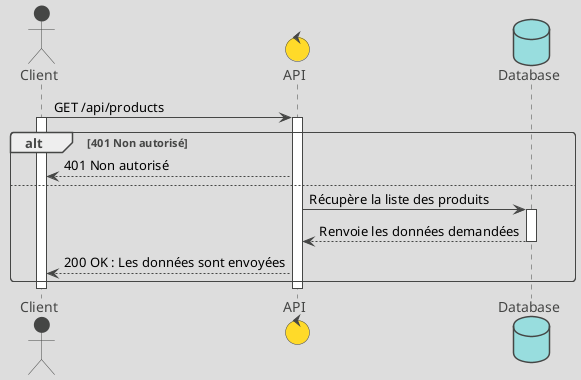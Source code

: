 @startuml
!theme toy

actor Client
control API
database Database

Client -> API : GET /api/products
Activate Client
Activate API

alt 401 Non autorisé
  API --> Client : 401 Non autorisé
else
  API -> Database : Récupère la liste des produits
  Activate Database
  Database --> API : Renvoie les données demandées
  Deactivate Database
  API --> Client : 200 OK : Les données sont envoyées
end

Deactivate Client
Deactivate API

@enduml
